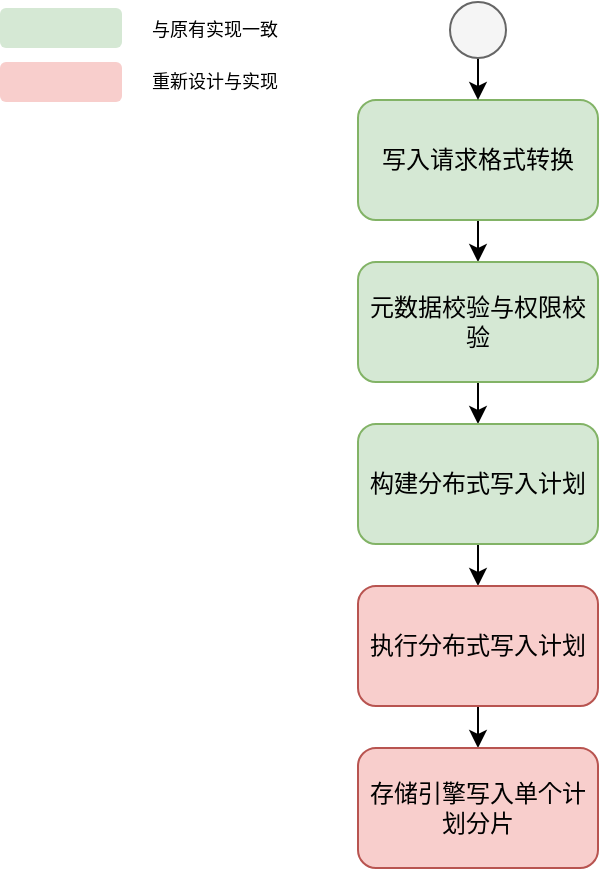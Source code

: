 <mxfile version="23.1.5" type="device">
  <diagram name="第 1 页" id="VDRv27qwJbdM5jfeTjbg">
    <mxGraphModel dx="768" dy="589" grid="0" gridSize="10" guides="1" tooltips="1" connect="1" arrows="1" fold="1" page="1" pageScale="1" pageWidth="583" pageHeight="470" math="0" shadow="0">
      <root>
        <mxCell id="0" />
        <mxCell id="1" parent="0" />
        <mxCell id="1pnMVpjRoJ2lUp4BQkqX-8" style="edgeStyle=orthogonalEdgeStyle;rounded=0;orthogonalLoop=1;jettySize=auto;html=1;entryX=0.5;entryY=0;entryDx=0;entryDy=0;" edge="1" parent="1" source="1pnMVpjRoJ2lUp4BQkqX-3" target="1pnMVpjRoJ2lUp4BQkqX-7">
          <mxGeometry relative="1" as="geometry" />
        </mxCell>
        <mxCell id="1pnMVpjRoJ2lUp4BQkqX-3" value="写入请求格式转换" style="rounded=1;whiteSpace=wrap;html=1;fillColor=#d5e8d4;strokeColor=#82b366;" vertex="1" parent="1">
          <mxGeometry x="244" y="68" width="120" height="60" as="geometry" />
        </mxCell>
        <mxCell id="1pnMVpjRoJ2lUp4BQkqX-23" style="edgeStyle=orthogonalEdgeStyle;rounded=0;orthogonalLoop=1;jettySize=auto;html=1;" edge="1" parent="1" source="1pnMVpjRoJ2lUp4BQkqX-4" target="1pnMVpjRoJ2lUp4BQkqX-3">
          <mxGeometry relative="1" as="geometry" />
        </mxCell>
        <mxCell id="1pnMVpjRoJ2lUp4BQkqX-4" value="" style="ellipse;whiteSpace=wrap;html=1;aspect=fixed;fillColor=#f5f5f5;fontColor=#333333;strokeColor=#666666;" vertex="1" parent="1">
          <mxGeometry x="290" y="19" width="28" height="28" as="geometry" />
        </mxCell>
        <mxCell id="1pnMVpjRoJ2lUp4BQkqX-10" style="edgeStyle=orthogonalEdgeStyle;rounded=0;orthogonalLoop=1;jettySize=auto;html=1;" edge="1" parent="1" source="1pnMVpjRoJ2lUp4BQkqX-7" target="1pnMVpjRoJ2lUp4BQkqX-9">
          <mxGeometry relative="1" as="geometry" />
        </mxCell>
        <mxCell id="1pnMVpjRoJ2lUp4BQkqX-7" value="元数据校验与权限校验" style="rounded=1;whiteSpace=wrap;html=1;fillColor=#d5e8d4;strokeColor=#82b366;" vertex="1" parent="1">
          <mxGeometry x="244" y="149" width="120" height="60" as="geometry" />
        </mxCell>
        <mxCell id="1pnMVpjRoJ2lUp4BQkqX-12" style="edgeStyle=orthogonalEdgeStyle;rounded=0;orthogonalLoop=1;jettySize=auto;html=1;entryX=0.5;entryY=0;entryDx=0;entryDy=0;" edge="1" parent="1" source="1pnMVpjRoJ2lUp4BQkqX-9" target="1pnMVpjRoJ2lUp4BQkqX-11">
          <mxGeometry relative="1" as="geometry" />
        </mxCell>
        <mxCell id="1pnMVpjRoJ2lUp4BQkqX-9" value="构建分布式写入计划" style="rounded=1;whiteSpace=wrap;html=1;fillColor=#d5e8d4;strokeColor=#82b366;" vertex="1" parent="1">
          <mxGeometry x="244" y="230" width="120" height="60" as="geometry" />
        </mxCell>
        <mxCell id="1pnMVpjRoJ2lUp4BQkqX-14" style="edgeStyle=orthogonalEdgeStyle;rounded=0;orthogonalLoop=1;jettySize=auto;html=1;entryX=0.5;entryY=0;entryDx=0;entryDy=0;" edge="1" parent="1" source="1pnMVpjRoJ2lUp4BQkqX-11" target="1pnMVpjRoJ2lUp4BQkqX-13">
          <mxGeometry relative="1" as="geometry" />
        </mxCell>
        <mxCell id="1pnMVpjRoJ2lUp4BQkqX-11" value="执行分布式写入计划" style="rounded=1;whiteSpace=wrap;html=1;fillColor=#f8cecc;strokeColor=#b85450;" vertex="1" parent="1">
          <mxGeometry x="244" y="311" width="120" height="60" as="geometry" />
        </mxCell>
        <mxCell id="1pnMVpjRoJ2lUp4BQkqX-13" value="存储引擎写入单个计划分片" style="rounded=1;whiteSpace=wrap;html=1;fillColor=#f8cecc;strokeColor=#b85450;" vertex="1" parent="1">
          <mxGeometry x="244" y="392" width="120" height="60" as="geometry" />
        </mxCell>
        <mxCell id="1pnMVpjRoJ2lUp4BQkqX-24" value="" style="rounded=1;whiteSpace=wrap;html=1;fillColor=#d5e8d4;strokeColor=none;" vertex="1" parent="1">
          <mxGeometry x="65" y="22" width="61" height="20" as="geometry" />
        </mxCell>
        <mxCell id="1pnMVpjRoJ2lUp4BQkqX-25" value="&lt;font style=&quot;font-size: 9px;&quot;&gt;与原有实现一致&lt;/font&gt;" style="text;html=1;align=center;verticalAlign=middle;resizable=0;points=[];autosize=1;strokeColor=none;fillColor=none;" vertex="1" parent="1">
          <mxGeometry x="131" y="19" width="81" height="26" as="geometry" />
        </mxCell>
        <mxCell id="1pnMVpjRoJ2lUp4BQkqX-27" value="&lt;font style=&quot;font-size: 9px;&quot;&gt;重新设计与实现&lt;/font&gt;" style="text;html=1;align=center;verticalAlign=middle;resizable=0;points=[];autosize=1;strokeColor=none;fillColor=none;" vertex="1" parent="1">
          <mxGeometry x="131" y="45" width="81" height="26" as="geometry" />
        </mxCell>
        <mxCell id="1pnMVpjRoJ2lUp4BQkqX-28" value="" style="rounded=1;whiteSpace=wrap;html=1;fillColor=#f8cecc;strokeColor=none;" vertex="1" parent="1">
          <mxGeometry x="65" y="49" width="61" height="20" as="geometry" />
        </mxCell>
      </root>
    </mxGraphModel>
  </diagram>
</mxfile>
